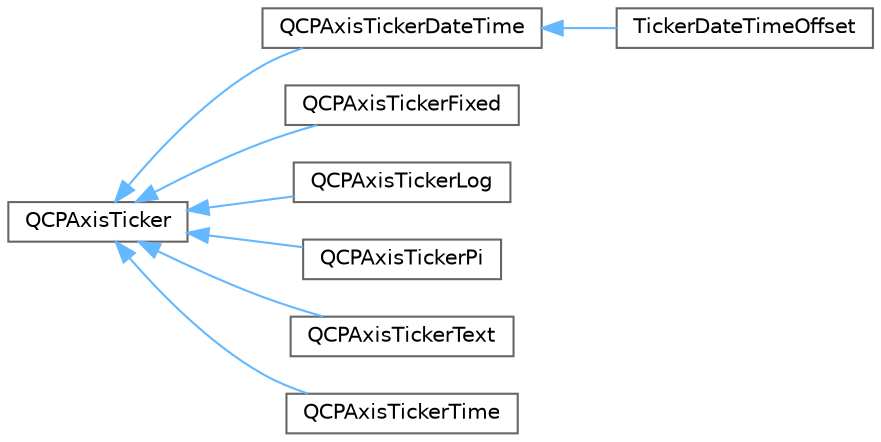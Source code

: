 digraph "Graphical Class Hierarchy"
{
 // LATEX_PDF_SIZE
  bgcolor="transparent";
  edge [fontname=Helvetica,fontsize=10,labelfontname=Helvetica,labelfontsize=10];
  node [fontname=Helvetica,fontsize=10,shape=box,height=0.2,width=0.4];
  rankdir="LR";
  Node0 [id="Node000000",label="QCPAxisTicker",height=0.2,width=0.4,color="grey40", fillcolor="white", style="filled",URL="$class_q_c_p_axis_ticker.html",tooltip="The base class tick generator used by QCPAxis to create tick positions and tick labels."];
  Node0 -> Node1 [id="edge3_Node000000_Node000001",dir="back",color="steelblue1",style="solid",tooltip=" "];
  Node1 [id="Node000001",label="QCPAxisTickerDateTime",height=0.2,width=0.4,color="grey40", fillcolor="white", style="filled",URL="$class_q_c_p_axis_ticker_date_time.html",tooltip="Specialized axis ticker for calendar dates and times as axis ticks."];
  Node1 -> Node2 [id="edge4_Node000001_Node000002",dir="back",color="steelblue1",style="solid",tooltip=" "];
  Node2 [id="Node000002",label="TickerDateTimeOffset",height=0.2,width=0.4,color="grey40", fillcolor="white", style="filled",URL="$class_ticker_date_time_offset.html",tooltip=" "];
  Node0 -> Node3 [id="edge5_Node000000_Node000003",dir="back",color="steelblue1",style="solid",tooltip=" "];
  Node3 [id="Node000003",label="QCPAxisTickerFixed",height=0.2,width=0.4,color="grey40", fillcolor="white", style="filled",URL="$class_q_c_p_axis_ticker_fixed.html",tooltip="Specialized axis ticker with a fixed tick step."];
  Node0 -> Node4 [id="edge6_Node000000_Node000004",dir="back",color="steelblue1",style="solid",tooltip=" "];
  Node4 [id="Node000004",label="QCPAxisTickerLog",height=0.2,width=0.4,color="grey40", fillcolor="white", style="filled",URL="$class_q_c_p_axis_ticker_log.html",tooltip="Specialized axis ticker suited for logarithmic axes."];
  Node0 -> Node5 [id="edge7_Node000000_Node000005",dir="back",color="steelblue1",style="solid",tooltip=" "];
  Node5 [id="Node000005",label="QCPAxisTickerPi",height=0.2,width=0.4,color="grey40", fillcolor="white", style="filled",URL="$class_q_c_p_axis_ticker_pi.html",tooltip="Specialized axis ticker to display ticks in units of an arbitrary constant, for example pi."];
  Node0 -> Node6 [id="edge8_Node000000_Node000006",dir="back",color="steelblue1",style="solid",tooltip=" "];
  Node6 [id="Node000006",label="QCPAxisTickerText",height=0.2,width=0.4,color="grey40", fillcolor="white", style="filled",URL="$class_q_c_p_axis_ticker_text.html",tooltip="Specialized axis ticker which allows arbitrary labels at specified coordinates."];
  Node0 -> Node7 [id="edge9_Node000000_Node000007",dir="back",color="steelblue1",style="solid",tooltip=" "];
  Node7 [id="Node000007",label="QCPAxisTickerTime",height=0.2,width=0.4,color="grey40", fillcolor="white", style="filled",URL="$class_q_c_p_axis_ticker_time.html",tooltip="Specialized axis ticker for time spans in units of milliseconds to days."];
}
